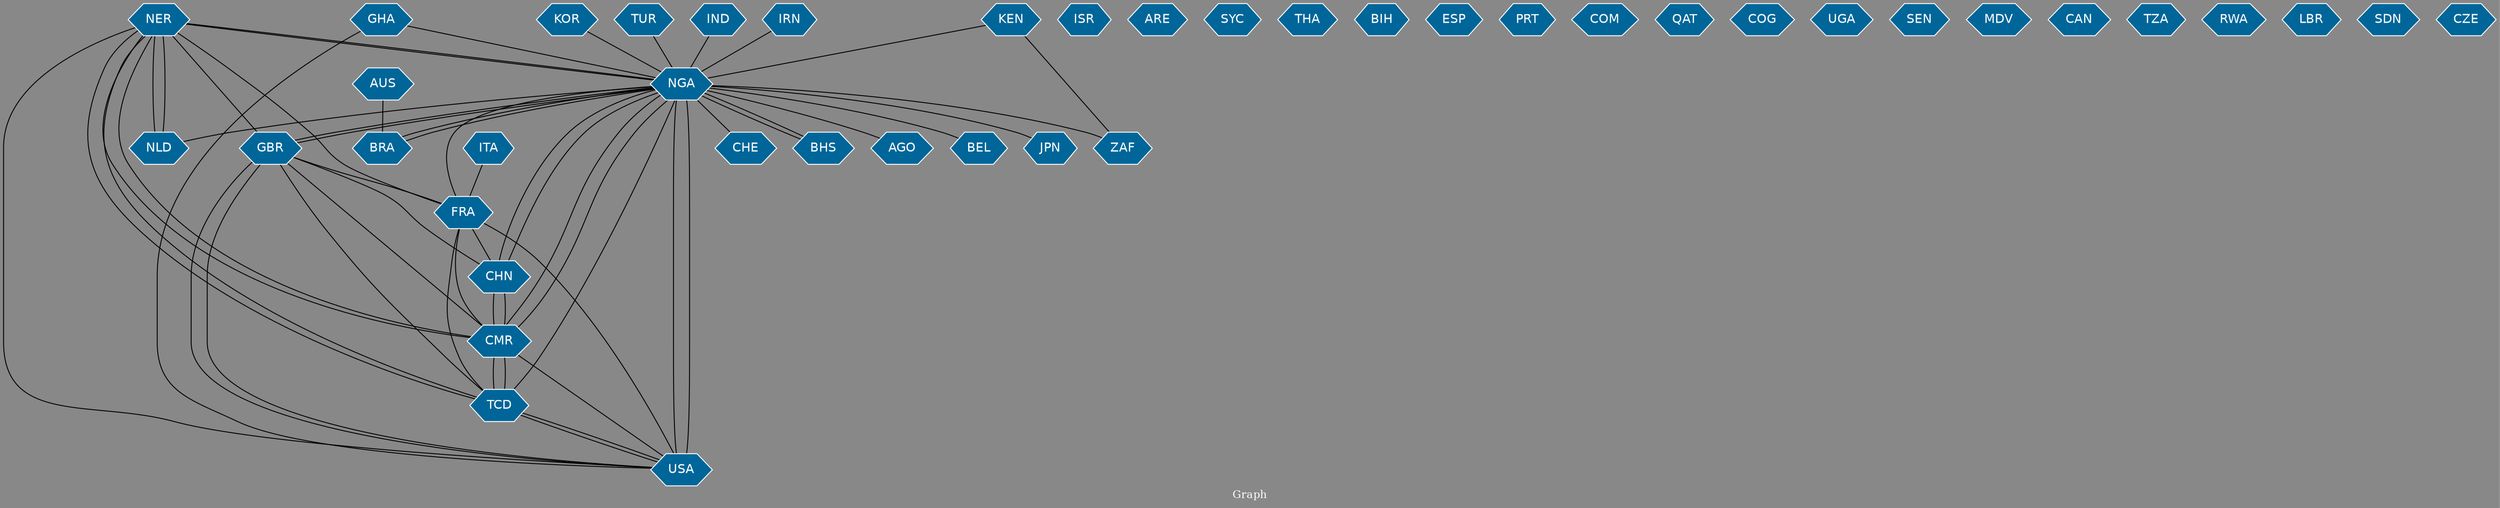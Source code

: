 // Countries together in item graph
graph {
	graph [bgcolor="#888888" fontcolor=white fontsize=12 label="Graph" outputorder=edgesfirst overlap=prism]
	node [color=white fillcolor="#006699" fontcolor=white fontname=Helvetica shape=hexagon style=filled]
	edge [arrowhead=open color=black fontcolor=white fontname=Courier fontsize=12]
		NER [label=NER]
		NGA [label=NGA]
		GBR [label=GBR]
		BRA [label=BRA]
		TCD [label=TCD]
		USA [label=USA]
		CMR [label=CMR]
		FRA [label=FRA]
		CHE [label=CHE]
		ISR [label=ISR]
		ITA [label=ITA]
		ARE [label=ARE]
		SYC [label=SYC]
		TUR [label=TUR]
		CHN [label=CHN]
		BHS [label=BHS]
		THA [label=THA]
		BIH [label=BIH]
		GHA [label=GHA]
		ZAF [label=ZAF]
		KEN [label=KEN]
		ESP [label=ESP]
		PRT [label=PRT]
		AUS [label=AUS]
		COM [label=COM]
		IND [label=IND]
		QAT [label=QAT]
		AGO [label=AGO]
		COG [label=COG]
		UGA [label=UGA]
		BEL [label=BEL]
		NLD [label=NLD]
		SEN [label=SEN]
		MDV [label=MDV]
		IRN [label=IRN]
		CAN [label=CAN]
		TZA [label=TZA]
		JPN [label=JPN]
		RWA [label=RWA]
		LBR [label=LBR]
		SDN [label=SDN]
		KOR [label=KOR]
		CZE [label=CZE]
			CMR -- NER [weight=1]
			ITA -- FRA [weight=1]
			NGA -- USA [weight=16]
			NGA -- JPN [weight=1]
			IND -- NGA [weight=1]
			KEN -- NGA [weight=1]
			TCD -- NGA [weight=1]
			CMR -- FRA [weight=1]
			NGA -- CMR [weight=1]
			BRA -- NGA [weight=1]
			GHA -- USA [weight=1]
			CHN -- GBR [weight=1]
			CMR -- TCD [weight=1]
			CHN -- CMR [weight=1]
			NER -- NGA [weight=1]
			NGA -- BEL [weight=1]
			USA -- CMR [weight=1]
			NER -- FRA [weight=1]
			GBR -- FRA [weight=1]
			NLD -- NER [weight=2]
			TCD -- NER [weight=1]
			IRN -- NGA [weight=1]
			NGA -- CHN [weight=1]
			NER -- CMR [weight=1]
			KEN -- ZAF [weight=1]
			NGA -- BHS [weight=1]
			NGA -- NLD [weight=1]
			NGA -- AGO [weight=1]
			KOR -- NGA [weight=1]
			CMR -- CHN [weight=1]
			TCD -- USA [weight=1]
			NGA -- FRA [weight=2]
			NER -- USA [weight=1]
			NGA -- ZAF [weight=1]
			GHA -- NGA [weight=1]
			NGA -- BRA [weight=2]
			TUR -- NGA [weight=1]
			TCD -- GBR [weight=1]
			TCD -- CMR [weight=1]
			NER -- NLD [weight=2]
			BHS -- NGA [weight=1]
			USA -- FRA [weight=1]
			GBR -- NGA [weight=3]
			NGA -- NER [weight=1]
			FRA -- CHN [weight=1]
			USA -- NGA [weight=11]
			USA -- TCD [weight=1]
			NGA -- CHE [weight=1]
			CHN -- NGA [weight=1]
			CMR -- GBR [weight=1]
			TCD -- FRA [weight=1]
			USA -- GBR [weight=1]
			NGA -- GBR [weight=6]
			NER -- GBR [weight=1]
			GBR -- USA [weight=1]
			NER -- TCD [weight=1]
			AUS -- BRA [weight=1]
			CMR -- NGA [weight=3]
}